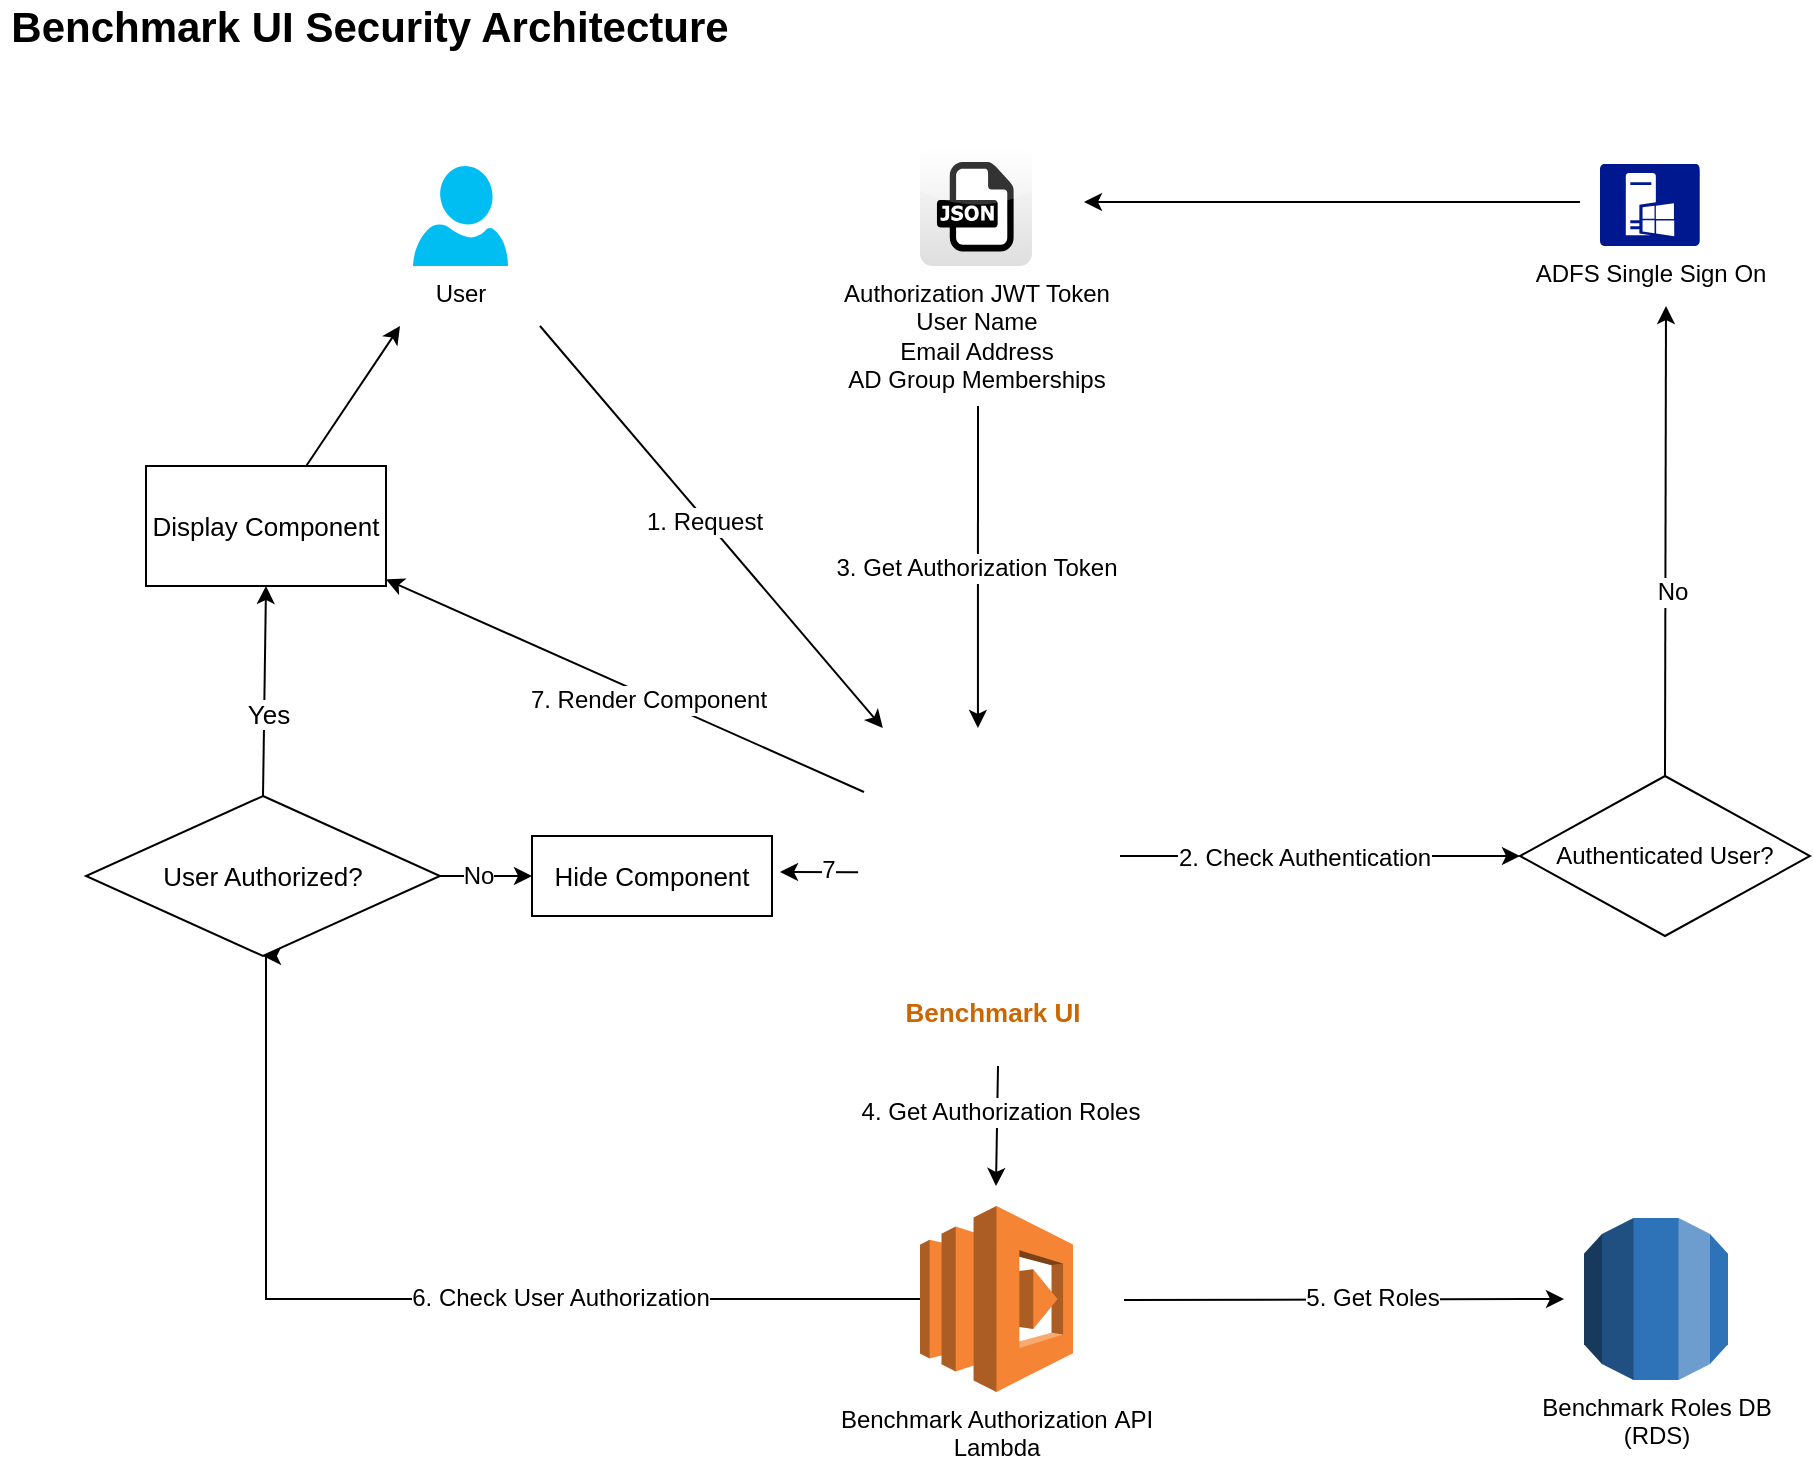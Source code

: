 <mxfile pages="2" version="11.2.8" type="github"><diagram id="KP9HBiz_EdL34W-oi0d0" name="Page-1"><mxGraphModel dx="1511" dy="1032" grid="1" gridSize="10" guides="1" tooltips="1" connect="1" arrows="1" fold="1" page="1" pageScale="1" pageWidth="1100" pageHeight="850" math="0" shadow="0"><root><mxCell id="0"/><mxCell id="1" parent="0"/><mxCell id="ENhlB7J_rvSkzO7ouF9j-4" style="edgeStyle=none;rounded=0;orthogonalLoop=1;jettySize=auto;html=1;entryX=0.445;entryY=0;entryDx=0;entryDy=0;entryPerimeter=0;" edge="1" parent="1" target="bKFBDLmTSMGHNVNGF008-3"><mxGeometry relative="1" as="geometry"><mxPoint x="539" y="250" as="sourcePoint"/></mxGeometry></mxCell><mxCell id="ENhlB7J_rvSkzO7ouF9j-5" value="3. Get Authorization Token" style="text;html=1;resizable=0;points=[];align=center;verticalAlign=middle;labelBackgroundColor=#ffffff;" vertex="1" connectable="0" parent="ENhlB7J_rvSkzO7ouF9j-4"><mxGeometry x="0.006" y="-1" relative="1" as="geometry"><mxPoint as="offset"/></mxGeometry></mxCell><mxCell id="ENhlB7J_rvSkzO7ouF9j-1" value="Authorization JWT Token&lt;br&gt;User Name&lt;br&gt;Email Address&lt;br&gt;AD Group Memberships" style="dashed=0;outlineConnect=0;html=1;align=center;labelPosition=center;verticalLabelPosition=bottom;verticalAlign=top;shape=mxgraph.webicons.json;fillColor=#FFFFFF;gradientColor=#DFDEDE" vertex="1" parent="1"><mxGeometry x="510" y="120" width="56" height="60" as="geometry"/></mxCell><mxCell id="bKFBDLmTSMGHNVNGF008-5" style="edgeStyle=none;rounded=0;orthogonalLoop=1;jettySize=auto;html=1;" parent="1" target="bKFBDLmTSMGHNVNGF008-3" edge="1"><mxGeometry relative="1" as="geometry"><mxPoint x="320" y="210" as="sourcePoint"/><mxPoint x="470" y="400" as="targetPoint"/></mxGeometry></mxCell><mxCell id="ENhlB7J_rvSkzO7ouF9j-6" value="1. Request" style="text;html=1;resizable=0;points=[];align=center;verticalAlign=middle;labelBackgroundColor=#ffffff;" vertex="1" connectable="0" parent="bKFBDLmTSMGHNVNGF008-5"><mxGeometry x="-0.033" y="-1" relative="1" as="geometry"><mxPoint as="offset"/></mxGeometry></mxCell><mxCell id="bKFBDLmTSMGHNVNGF008-2" value="User" style="verticalLabelPosition=bottom;html=1;verticalAlign=top;align=center;strokeColor=none;fillColor=#00BEF2;shape=mxgraph.azure.user;" parent="1" vertex="1"><mxGeometry x="256.5" y="130" width="47.5" height="50" as="geometry"/></mxCell><mxCell id="bKFBDLmTSMGHNVNGF008-8" style="edgeStyle=none;rounded=0;orthogonalLoop=1;jettySize=auto;html=1;exitX=1;exitY=0.5;exitDx=0;exitDy=0;entryX=0;entryY=0.5;entryDx=0;entryDy=0;" parent="1" source="bKFBDLmTSMGHNVNGF008-3" target="bKFBDLmTSMGHNVNGF008-7" edge="1"><mxGeometry relative="1" as="geometry"><mxPoint x="692" y="340" as="targetPoint"/></mxGeometry></mxCell><mxCell id="hXAh5X5v1ntwzLrwacb0-10" value="2. Check Authentication" style="text;html=1;resizable=0;points=[];align=center;verticalAlign=middle;labelBackgroundColor=#ffffff;fontSize=12;fontColor=#000000;" vertex="1" connectable="0" parent="bKFBDLmTSMGHNVNGF008-8"><mxGeometry x="-0.078" y="-1" relative="1" as="geometry"><mxPoint as="offset"/></mxGeometry></mxCell><mxCell id="ENhlB7J_rvSkzO7ouF9j-8" style="edgeStyle=none;rounded=0;orthogonalLoop=1;jettySize=auto;html=1;" edge="1" parent="1"><mxGeometry relative="1" as="geometry"><mxPoint x="549" y="580" as="sourcePoint"/><mxPoint x="548" y="640" as="targetPoint"/></mxGeometry></mxCell><mxCell id="ENhlB7J_rvSkzO7ouF9j-9" value="4. Get Authorization Roles" style="text;html=1;resizable=0;points=[];align=center;verticalAlign=middle;labelBackgroundColor=#ffffff;" vertex="1" connectable="0" parent="ENhlB7J_rvSkzO7ouF9j-8"><mxGeometry x="-0.25" y="1" relative="1" as="geometry"><mxPoint as="offset"/></mxGeometry></mxCell><mxCell id="hXAh5X5v1ntwzLrwacb0-4" style="rounded=0;orthogonalLoop=1;jettySize=auto;html=1;exitX=0;exitY=0.25;exitDx=0;exitDy=0;fontSize=14;fontColor=#0000FF;" edge="1" parent="1" source="bKFBDLmTSMGHNVNGF008-3" target="ldoM4Cc8zy4ziVgpc5Fj-7"><mxGeometry relative="1" as="geometry"/></mxCell><mxCell id="hXAh5X5v1ntwzLrwacb0-9" value="7. Render Component" style="text;html=1;resizable=0;points=[];align=center;verticalAlign=middle;labelBackgroundColor=#ffffff;fontSize=12;fontColor=#000000;" vertex="1" connectable="0" parent="hXAh5X5v1ntwzLrwacb0-4"><mxGeometry x="-0.103" y="2" relative="1" as="geometry"><mxPoint as="offset"/></mxGeometry></mxCell><mxCell id="hXAh5X5v1ntwzLrwacb0-5" style="edgeStyle=none;rounded=0;orthogonalLoop=1;jettySize=auto;html=1;exitX=-0.023;exitY=0.563;exitDx=0;exitDy=0;fontSize=14;fontColor=#0000FF;exitPerimeter=0;" edge="1" parent="1" source="bKFBDLmTSMGHNVNGF008-3"><mxGeometry relative="1" as="geometry"><mxPoint x="440" y="483" as="targetPoint"/></mxGeometry></mxCell><mxCell id="hXAh5X5v1ntwzLrwacb0-11" value="7" style="text;html=1;resizable=0;points=[];align=center;verticalAlign=middle;labelBackgroundColor=#ffffff;fontSize=12;fontColor=#000000;" vertex="1" connectable="0" parent="hXAh5X5v1ntwzLrwacb0-5"><mxGeometry x="-0.238" y="-1" relative="1" as="geometry"><mxPoint as="offset"/></mxGeometry></mxCell><mxCell id="bKFBDLmTSMGHNVNGF008-3" value="&lt;font style=&quot;font-size: 13px&quot; color=&quot;#cc6600&quot;&gt;&lt;b&gt;Benchmark UI&lt;/b&gt;&lt;/font&gt;" style="shape=image;html=1;verticalAlign=top;verticalLabelPosition=bottom;labelBackgroundColor=#ffffff;imageAspect=0;aspect=fixed;image=https://cdn2.iconfinder.com/data/icons/designer-skills/128/react-128.png" parent="1" vertex="1"><mxGeometry x="482" y="411" width="128" height="128" as="geometry"/></mxCell><mxCell id="ENhlB7J_rvSkzO7ouF9j-3" style="edgeStyle=none;rounded=0;orthogonalLoop=1;jettySize=auto;html=1;" edge="1" parent="1"><mxGeometry relative="1" as="geometry"><mxPoint x="592" y="148" as="targetPoint"/><mxPoint x="840" y="148" as="sourcePoint"/></mxGeometry></mxCell><mxCell id="bKFBDLmTSMGHNVNGF008-4" value="ADFS Single Sign On" style="pointerEvents=1;shadow=0;dashed=0;html=1;labelPosition=center;verticalLabelPosition=bottom;verticalAlign=top;align=center;strokeColor=none;shape=mxgraph.mscae.vm.windows_server;fillColor=#00188F;strokeColor=none;" parent="1" vertex="1"><mxGeometry x="850" y="129" width="50" height="41" as="geometry"/></mxCell><mxCell id="URfeKRdqC4V8v40ZbyF4-1" style="edgeStyle=none;rounded=0;orthogonalLoop=1;jettySize=auto;html=1;exitX=0.5;exitY=0;exitDx=0;exitDy=0;" parent="1" source="bKFBDLmTSMGHNVNGF008-7" edge="1"><mxGeometry relative="1" as="geometry"><mxPoint x="883" y="200" as="targetPoint"/></mxGeometry></mxCell><mxCell id="URfeKRdqC4V8v40ZbyF4-2" value="No" style="text;html=1;resizable=0;points=[];align=center;verticalAlign=middle;labelBackgroundColor=#ffffff;" parent="URfeKRdqC4V8v40ZbyF4-1" vertex="1" connectable="0"><mxGeometry x="-0.212" y="-3" relative="1" as="geometry"><mxPoint as="offset"/></mxGeometry></mxCell><mxCell id="bKFBDLmTSMGHNVNGF008-7" value="Authenticated User?" style="rhombus;whiteSpace=wrap;html=1;" parent="1" vertex="1"><mxGeometry x="810" y="435" width="145" height="80" as="geometry"/></mxCell><mxCell id="ENhlB7J_rvSkzO7ouF9j-12" style="edgeStyle=none;rounded=0;orthogonalLoop=1;jettySize=auto;html=1;" edge="1" parent="1"><mxGeometry relative="1" as="geometry"><mxPoint x="832" y="696.5" as="targetPoint"/><mxPoint x="612" y="697" as="sourcePoint"/></mxGeometry></mxCell><mxCell id="hXAh5X5v1ntwzLrwacb0-7" value="&lt;font color=&quot;#000000&quot; style=&quot;font-size: 12px;&quot;&gt;5. Get Roles&lt;/font&gt;" style="text;html=1;resizable=0;points=[];align=center;verticalAlign=middle;labelBackgroundColor=#ffffff;fontSize=12;fontColor=#0000FF;" vertex="1" connectable="0" parent="ENhlB7J_rvSkzO7ouF9j-12"><mxGeometry x="0.127" y="1" relative="1" as="geometry"><mxPoint as="offset"/></mxGeometry></mxCell><mxCell id="ldoM4Cc8zy4ziVgpc5Fj-4" style="edgeStyle=orthogonalEdgeStyle;rounded=0;orthogonalLoop=1;jettySize=auto;html=1;fontSize=13;entryX=0.5;entryY=1;entryDx=0;entryDy=0;" edge="1" parent="1" source="ENhlB7J_rvSkzO7ouF9j-7" target="ldoM4Cc8zy4ziVgpc5Fj-2"><mxGeometry relative="1" as="geometry"><mxPoint x="299" y="580" as="targetPoint"/><Array as="points"><mxPoint x="183" y="697"/></Array></mxGeometry></mxCell><mxCell id="hXAh5X5v1ntwzLrwacb0-8" value="6. Check User Authorization" style="text;html=1;resizable=0;points=[];align=center;verticalAlign=middle;labelBackgroundColor=#ffffff;fontSize=12;fontColor=#000000;" vertex="1" connectable="0" parent="ldoM4Cc8zy4ziVgpc5Fj-4"><mxGeometry x="0.142" y="1" relative="1" as="geometry"><mxPoint x="105" y="-1.5" as="offset"/></mxGeometry></mxCell><mxCell id="ENhlB7J_rvSkzO7ouF9j-7" value="Benchmark Authorization&amp;nbsp;API&lt;br&gt;Lambda" style="outlineConnect=0;dashed=0;verticalLabelPosition=bottom;verticalAlign=top;align=center;html=1;shape=mxgraph.aws3.lambda;fillColor=#F58534;gradientColor=none;" vertex="1" parent="1"><mxGeometry x="510" y="650" width="76.5" height="93" as="geometry"/></mxCell><mxCell id="ENhlB7J_rvSkzO7ouF9j-10" value="Benchmark Roles DB &lt;br&gt;(RDS)" style="outlineConnect=0;dashed=0;verticalLabelPosition=bottom;verticalAlign=top;align=center;html=1;shape=mxgraph.aws3.rds;fillColor=#2E73B8;gradientColor=none;" vertex="1" parent="1"><mxGeometry x="842" y="656" width="72" height="81" as="geometry"/></mxCell><mxCell id="ldoM4Cc8zy4ziVgpc5Fj-1" value="Benchmark UI Security Architecture" style="text;html=1;strokeColor=none;fillColor=none;align=center;verticalAlign=middle;whiteSpace=wrap;rounded=0;fontStyle=1;fontSize=21;" vertex="1" parent="1"><mxGeometry x="50" y="50" width="370" height="20" as="geometry"/></mxCell><mxCell id="ldoM4Cc8zy4ziVgpc5Fj-5" style="edgeStyle=none;rounded=0;orthogonalLoop=1;jettySize=auto;html=1;exitX=0.5;exitY=0;exitDx=0;exitDy=0;fontSize=13;entryX=0.5;entryY=1;entryDx=0;entryDy=0;" edge="1" parent="1" source="ldoM4Cc8zy4ziVgpc5Fj-2" target="ldoM4Cc8zy4ziVgpc5Fj-7"><mxGeometry relative="1" as="geometry"><mxPoint x="299" y="380" as="targetPoint"/></mxGeometry></mxCell><mxCell id="ldoM4Cc8zy4ziVgpc5Fj-6" value="Yes" style="text;html=1;resizable=0;points=[];align=center;verticalAlign=middle;labelBackgroundColor=#ffffff;fontSize=13;" vertex="1" connectable="0" parent="ldoM4Cc8zy4ziVgpc5Fj-5"><mxGeometry x="-0.222" y="-2" relative="1" as="geometry"><mxPoint as="offset"/></mxGeometry></mxCell><mxCell id="hXAh5X5v1ntwzLrwacb0-2" style="edgeStyle=elbowEdgeStyle;rounded=0;orthogonalLoop=1;jettySize=auto;html=1;entryX=0;entryY=0.5;entryDx=0;entryDy=0;fontSize=14;fontColor=#0000FF;elbow=vertical;" edge="1" parent="1" source="ldoM4Cc8zy4ziVgpc5Fj-2" target="ldoM4Cc8zy4ziVgpc5Fj-9"><mxGeometry relative="1" as="geometry"/></mxCell><mxCell id="hXAh5X5v1ntwzLrwacb0-12" value="No" style="text;html=1;resizable=0;points=[];align=center;verticalAlign=middle;labelBackgroundColor=#ffffff;fontSize=12;fontColor=#000000;" vertex="1" connectable="0" parent="hXAh5X5v1ntwzLrwacb0-2"><mxGeometry y="-18" relative="1" as="geometry"><mxPoint x="-4" y="-18" as="offset"/></mxGeometry></mxCell><mxCell id="ldoM4Cc8zy4ziVgpc5Fj-2" value="User Authorized?" style="rhombus;whiteSpace=wrap;html=1;fontSize=13;" vertex="1" parent="1"><mxGeometry x="93" y="445" width="177" height="80" as="geometry"/></mxCell><mxCell id="ldoM4Cc8zy4ziVgpc5Fj-8" style="edgeStyle=none;rounded=0;orthogonalLoop=1;jettySize=auto;html=1;fontSize=13;" edge="1" parent="1" source="ldoM4Cc8zy4ziVgpc5Fj-7"><mxGeometry relative="1" as="geometry"><mxPoint x="250" y="210" as="targetPoint"/></mxGeometry></mxCell><mxCell id="ldoM4Cc8zy4ziVgpc5Fj-7" value="Display Component" style="rounded=0;whiteSpace=wrap;html=1;fontSize=13;" vertex="1" parent="1"><mxGeometry x="123" y="280" width="120" height="60" as="geometry"/></mxCell><mxCell id="ldoM4Cc8zy4ziVgpc5Fj-9" value="Hide Component" style="rounded=0;whiteSpace=wrap;html=1;fontSize=13;" vertex="1" parent="1"><mxGeometry x="316" y="465" width="120" height="40" as="geometry"/></mxCell></root></mxGraphModel></diagram><diagram id="LwLB64yjAJsTaTWkin_z" name="Page-2"><mxGraphModel dx="1511" dy="1032" grid="1" gridSize="10" guides="1" tooltips="1" connect="1" arrows="1" fold="1" page="1" pageScale="1" pageWidth="1100" pageHeight="850" math="0" shadow="0"><root><mxCell id="5uNm3m-vZOor0cNSFt0d-0"/><mxCell id="5uNm3m-vZOor0cNSFt0d-1" parent="5uNm3m-vZOor0cNSFt0d-0"/><mxCell id="pgt3zTIRfblJwCyd6s0r-0" value="Benchmark UI Security Architecture" style="text;html=1;strokeColor=none;fillColor=none;align=center;verticalAlign=middle;whiteSpace=wrap;rounded=0;fontStyle=1;fontSize=21;" vertex="1" parent="5uNm3m-vZOor0cNSFt0d-1"><mxGeometry x="40" y="50" width="370" height="20" as="geometry"/></mxCell><mxCell id="pgt3zTIRfblJwCyd6s0r-1" value="Proposed Data Model" style="text;html=1;strokeColor=none;fillColor=none;align=center;verticalAlign=middle;whiteSpace=wrap;rounded=0;fontStyle=1;fontSize=17;fontColor=#0000FF;" vertex="1" parent="5uNm3m-vZOor0cNSFt0d-1"><mxGeometry x="44" y="100" width="180" height="20" as="geometry"/></mxCell><mxCell id="pgt3zTIRfblJwCyd6s0r-32" value="&lt;table border=&quot;1&quot; width=&quot;100%&quot; style=&quot;width: 100%; height: 100%; border-collapse: collapse; font-size: 14px;&quot;&gt;&lt;tbody style=&quot;font-size: 14px;&quot;&gt;&lt;tr style=&quot;font-size: 14px;&quot;&gt;&lt;td style=&quot;font-size: 14px;&quot;&gt;PK&lt;/td&gt;&lt;td style=&quot;font-size: 14px;&quot;&gt;&lt;b style=&quot;font-size: 14px;&quot;&gt;RoleId&lt;/b&gt;&lt;/td&gt;&lt;/tr&gt;&lt;tr style=&quot;font-size: 14px;&quot;&gt;&lt;td style=&quot;font-size: 14px;&quot;&gt;&lt;/td&gt;&lt;td style=&quot;font-size: 14px;&quot;&gt;RoleName&lt;/td&gt;&lt;/tr&gt;&lt;tr style=&quot;font-size: 14px;&quot;&gt;&lt;td style=&quot;font-size: 14px;&quot;&gt;&lt;/td&gt;&lt;td style=&quot;font-size: 14px;&quot;&gt;RoleDesc&lt;/td&gt;&lt;/tr&gt;&lt;tr style=&quot;font-size: 14px;&quot;&gt;&lt;td style=&quot;font-size: 14px;&quot;&gt;&lt;br style=&quot;font-size: 14px;&quot;&gt;&lt;/td&gt;&lt;td style=&quot;font-size: 14px;&quot;&gt;LastUpdatedUser&lt;/td&gt;&lt;/tr&gt;&lt;tr style=&quot;font-size: 14px;&quot;&gt;&lt;td style=&quot;font-size: 14px;&quot;&gt;&lt;br style=&quot;font-size: 14px;&quot;&gt;&lt;/td&gt;&lt;td style=&quot;font-size: 14px;&quot;&gt;LastUpdatedTime&lt;/td&gt;&lt;/tr&gt;&lt;/tbody&gt;&lt;/table&gt;" style="text;html=1;strokeColor=none;fillColor=none;overflow=fill;fontSize=14;align=left;" vertex="1" parent="5uNm3m-vZOor0cNSFt0d-1"><mxGeometry x="160" y="200" width="240" height="160" as="geometry"/></mxCell><mxCell id="pgt3zTIRfblJwCyd6s0r-33" value="Roles" style="text;html=1;strokeColor=none;fillColor=none;align=center;verticalAlign=middle;whiteSpace=wrap;rounded=0;fontStyle=1;fontSize=14;" vertex="1" parent="5uNm3m-vZOor0cNSFt0d-1"><mxGeometry x="255" y="170" width="50" height="20" as="geometry"/></mxCell><mxCell id="pgt3zTIRfblJwCyd6s0r-34" value="UIComponents" style="text;html=1;strokeColor=none;fillColor=none;align=center;verticalAlign=middle;whiteSpace=wrap;rounded=0;fontStyle=1;fontSize=14;" vertex="1" parent="5uNm3m-vZOor0cNSFt0d-1"><mxGeometry x="697.5" y="170" width="125" height="20" as="geometry"/></mxCell><mxCell id="pgt3zTIRfblJwCyd6s0r-35" value="&lt;table border=&quot;1&quot; width=&quot;100%&quot; style=&quot;width: 100% ; height: 100% ; border-collapse: collapse ; font-size: 14px&quot;&gt;&lt;tbody style=&quot;font-size: 14px&quot;&gt;&lt;tr style=&quot;font-size: 14px&quot;&gt;&lt;td style=&quot;font-size: 14px&quot;&gt;PK&lt;/td&gt;&lt;td style=&quot;font-size: 14px&quot;&gt;&lt;b style=&quot;font-size: 14px&quot;&gt;UIComponentId&lt;/b&gt;&lt;/td&gt;&lt;/tr&gt;&lt;tr style=&quot;font-size: 14px&quot;&gt;&lt;td style=&quot;font-size: 14px&quot;&gt;&lt;/td&gt;&lt;td style=&quot;font-size: 14px&quot;&gt;UIComponentName&lt;/td&gt;&lt;/tr&gt;&lt;tr style=&quot;font-size: 14px&quot;&gt;&lt;td style=&quot;font-size: 14px&quot;&gt;&lt;/td&gt;&lt;td style=&quot;font-size: 14px&quot;&gt;UIComponentDesc&lt;/td&gt;&lt;/tr&gt;&lt;tr style=&quot;font-size: 14px&quot;&gt;&lt;td style=&quot;font-size: 14px&quot;&gt;&lt;br style=&quot;font-size: 14px&quot;&gt;&lt;/td&gt;&lt;td style=&quot;font-size: 14px&quot;&gt;LastUpdatedUser&lt;/td&gt;&lt;/tr&gt;&lt;tr style=&quot;font-size: 14px&quot;&gt;&lt;td style=&quot;font-size: 14px&quot;&gt;&lt;br style=&quot;font-size: 14px&quot;&gt;&lt;/td&gt;&lt;td style=&quot;font-size: 14px&quot;&gt;LastUpdatedTime&lt;/td&gt;&lt;/tr&gt;&lt;/tbody&gt;&lt;/table&gt;" style="text;html=1;strokeColor=none;fillColor=none;overflow=fill;fontSize=14;align=left;" vertex="1" parent="5uNm3m-vZOor0cNSFt0d-1"><mxGeometry x="640" y="200" width="240" height="160" as="geometry"/></mxCell><mxCell id="pgt3zTIRfblJwCyd6s0r-36" style="edgeStyle=none;rounded=0;orthogonalLoop=1;jettySize=auto;html=1;exitX=0.25;exitY=0;exitDx=0;exitDy=0;fontSize=14;" edge="1" parent="5uNm3m-vZOor0cNSFt0d-1" source="pgt3zTIRfblJwCyd6s0r-35" target="pgt3zTIRfblJwCyd6s0r-35"><mxGeometry relative="1" as="geometry"/></mxCell><mxCell id="pgt3zTIRfblJwCyd6s0r-40" style="edgeStyle=elbowEdgeStyle;rounded=0;orthogonalLoop=1;jettySize=auto;html=1;exitX=0;exitY=0.5;exitDx=0;exitDy=0;entryX=0.5;entryY=1;entryDx=0;entryDy=0;fontSize=14;fontColor=#0000FF;" edge="1" parent="5uNm3m-vZOor0cNSFt0d-1" source="pgt3zTIRfblJwCyd6s0r-37" target="pgt3zTIRfblJwCyd6s0r-32"><mxGeometry relative="1" as="geometry"><Array as="points"><mxPoint x="280" y="470"/></Array></mxGeometry></mxCell><mxCell id="pgt3zTIRfblJwCyd6s0r-37" value="&lt;table border=&quot;1&quot; width=&quot;100%&quot; style=&quot;width: 100% ; height: 100% ; border-collapse: collapse ; font-size: 14px&quot;&gt;&lt;tbody style=&quot;font-size: 14px&quot;&gt;&lt;tr style=&quot;font-size: 14px&quot;&gt;&lt;td style=&quot;font-size: 14px&quot;&gt;PK&lt;/td&gt;&lt;td style=&quot;font-size: 14px&quot;&gt;&lt;b style=&quot;font-size: 14px&quot;&gt;UIComponentRoleId&lt;/b&gt;&lt;/td&gt;&lt;/tr&gt;&lt;tr style=&quot;font-size: 14px&quot;&gt;&lt;td style=&quot;font-size: 14px&quot;&gt;&lt;/td&gt;&lt;td style=&quot;font-size: 14px&quot;&gt;UIComponentId&lt;/td&gt;&lt;/tr&gt;&lt;tr style=&quot;font-size: 14px&quot;&gt;&lt;td style=&quot;font-size: 14px&quot;&gt;&lt;/td&gt;&lt;td style=&quot;font-size: 14px&quot;&gt;RoleId&lt;/td&gt;&lt;/tr&gt;&lt;tr&gt;&lt;td&gt;&lt;br&gt;&lt;/td&gt;&lt;td&gt;Active&lt;/td&gt;&lt;/tr&gt;&lt;tr style=&quot;font-size: 14px&quot;&gt;&lt;td style=&quot;font-size: 14px&quot;&gt;&lt;br style=&quot;font-size: 14px&quot;&gt;&lt;/td&gt;&lt;td style=&quot;font-size: 14px&quot;&gt;LastUpdatedUser&lt;/td&gt;&lt;/tr&gt;&lt;tr style=&quot;font-size: 14px&quot;&gt;&lt;td style=&quot;font-size: 14px&quot;&gt;&lt;br style=&quot;font-size: 14px&quot;&gt;&lt;/td&gt;&lt;td style=&quot;font-size: 14px&quot;&gt;LastUpdatedTime&lt;/td&gt;&lt;/tr&gt;&lt;/tbody&gt;&lt;/table&gt;" style="text;html=1;strokeColor=none;fillColor=none;overflow=fill;fontSize=14;align=left;" vertex="1" parent="5uNm3m-vZOor0cNSFt0d-1"><mxGeometry x="400" y="480" width="240" height="160" as="geometry"/></mxCell><mxCell id="pgt3zTIRfblJwCyd6s0r-38" value="UIComponent Role Mapping" style="text;html=1;strokeColor=none;fillColor=none;align=center;verticalAlign=middle;whiteSpace=wrap;rounded=0;fontStyle=1;fontSize=14;" vertex="1" parent="5uNm3m-vZOor0cNSFt0d-1"><mxGeometry x="420" y="450" width="208" height="20" as="geometry"/></mxCell><mxCell id="pgt3zTIRfblJwCyd6s0r-41" style="edgeStyle=elbowEdgeStyle;rounded=0;orthogonalLoop=1;jettySize=auto;html=1;exitX=1;exitY=0.5;exitDx=0;exitDy=0;entryX=0.5;entryY=1;entryDx=0;entryDy=0;fontSize=14;fontColor=#0000FF;" edge="1" parent="5uNm3m-vZOor0cNSFt0d-1" source="pgt3zTIRfblJwCyd6s0r-37" target="pgt3zTIRfblJwCyd6s0r-35"><mxGeometry relative="1" as="geometry"><mxPoint x="840" y="580" as="sourcePoint"/><mxPoint x="720" y="380" as="targetPoint"/><Array as="points"><mxPoint x="760" y="480"/><mxPoint x="720" y="490"/></Array></mxGeometry></mxCell></root></mxGraphModel></diagram></mxfile>